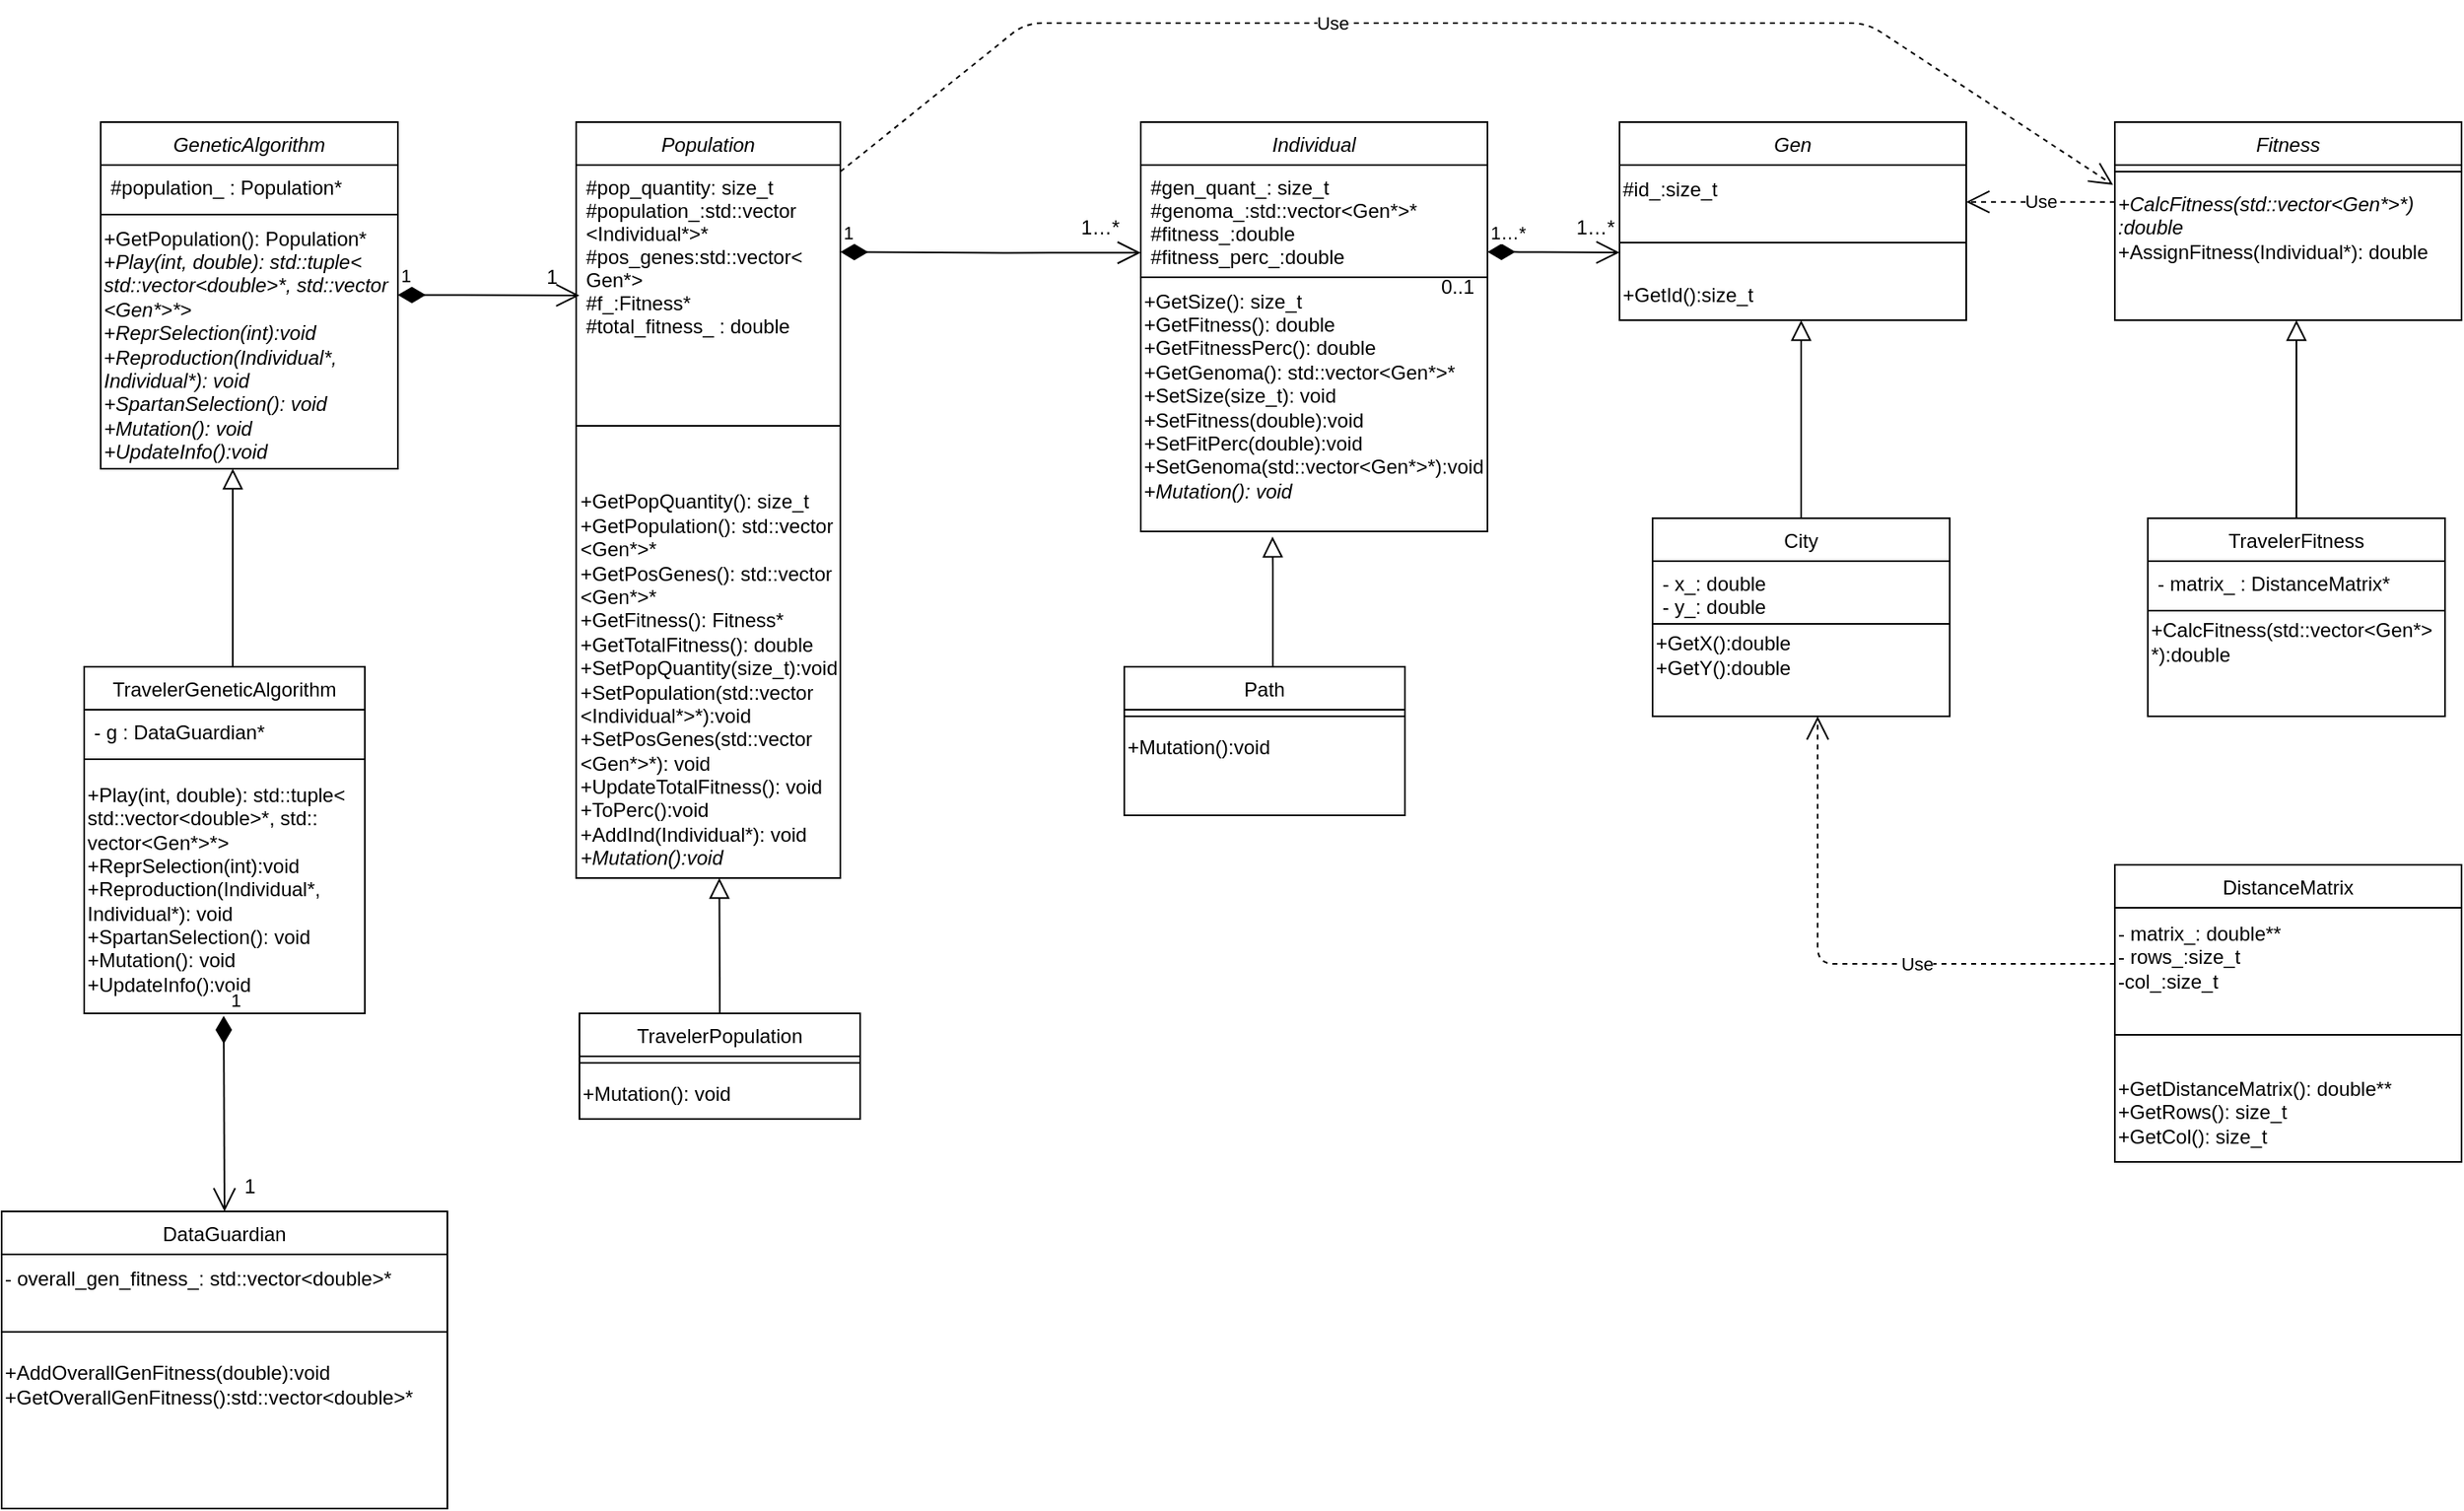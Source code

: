 <mxfile version="21.0.2" type="github"><diagram id="irWYna4MGM3BVQ0qNaCh" name="Page-1"><mxGraphModel dx="457" dy="768" grid="1" gridSize="30" guides="1" tooltips="1" connect="1" arrows="1" fold="1" page="1" pageScale="1" pageWidth="2000" pageHeight="2000" math="0" shadow="0"><root><mxCell id="WIyWlLk6GJQsqaUBKTNV-0"/><mxCell id="WIyWlLk6GJQsqaUBKTNV-1" parent="WIyWlLk6GJQsqaUBKTNV-0"/><mxCell id="zkfFHV4jXpPFQw0GAbJ--0" value="GeneticAlgorithm" style="swimlane;fontStyle=2;align=center;verticalAlign=top;childLayout=stackLayout;horizontal=1;startSize=26;horizontalStack=0;resizeParent=1;resizeLast=0;collapsible=1;marginBottom=0;rounded=0;shadow=0;strokeWidth=1;" parent="WIyWlLk6GJQsqaUBKTNV-1" vertex="1"><mxGeometry x="220" y="120" width="180" height="210" as="geometry"><mxRectangle x="230" y="140" width="160" height="26" as="alternateBounds"/></mxGeometry></mxCell><mxCell id="zkfFHV4jXpPFQw0GAbJ--1" value="#population_ : Population*" style="text;align=left;verticalAlign=top;spacingLeft=4;spacingRight=4;overflow=hidden;rotatable=0;points=[[0,0.5],[1,0.5]];portConstraint=eastwest;" parent="zkfFHV4jXpPFQw0GAbJ--0" vertex="1"><mxGeometry y="26" width="180" height="26" as="geometry"/></mxCell><mxCell id="zkfFHV4jXpPFQw0GAbJ--4" value="" style="line;html=1;strokeWidth=1;align=left;verticalAlign=middle;spacingTop=-1;spacingLeft=3;spacingRight=3;rotatable=0;labelPosition=right;points=[];portConstraint=eastwest;" parent="zkfFHV4jXpPFQw0GAbJ--0" vertex="1"><mxGeometry y="52" width="180" height="8" as="geometry"/></mxCell><mxCell id="zRdQilUmdR4zBB--I78h-110" value="+GetPopulation(): Population*&lt;br style=&quot;padding: 0px ; margin: 0px&quot;&gt;+&lt;i&gt;Play(int, double): std::tuple&amp;lt;&lt;br style=&quot;padding: 0px ; margin: 0px&quot;&gt;std::vector&amp;lt;double&amp;gt;*,&amp;nbsp;std::vector&lt;br&gt;&amp;lt;Gen*&amp;gt;*&amp;gt;&lt;/i&gt;&lt;br style=&quot;padding: 0px ; margin: 0px&quot;&gt;+&lt;i&gt;ReprSelection(int):void&lt;/i&gt;&lt;br style=&quot;padding: 0px ; margin: 0px&quot;&gt;+&lt;i&gt;Reproduction(Individual*,&amp;nbsp;&lt;/i&gt;&lt;i&gt;&lt;br style=&quot;padding: 0px ; margin: 0px&quot;&gt;&lt;span&gt;Individual*): void&lt;br&gt;+SpartanSelection(): void&lt;br&gt;+Mutation(): void&lt;br&gt;+UpdateInfo():void&lt;br&gt;&lt;/span&gt;&lt;/i&gt;" style="text;html=1;align=left;verticalAlign=middle;resizable=0;points=[];autosize=1;strokeColor=none;" parent="zkfFHV4jXpPFQw0GAbJ--0" vertex="1"><mxGeometry y="60" width="180" height="150" as="geometry"/></mxCell><mxCell id="zkfFHV4jXpPFQw0GAbJ--6" value="TravelerGeneticAlgorithm" style="swimlane;fontStyle=0;align=center;verticalAlign=top;childLayout=stackLayout;horizontal=1;startSize=26;horizontalStack=0;resizeParent=1;resizeLast=0;collapsible=1;marginBottom=0;rounded=0;shadow=0;strokeWidth=1;" parent="WIyWlLk6GJQsqaUBKTNV-1" vertex="1"><mxGeometry x="210" y="450" width="170" height="210" as="geometry"><mxRectangle x="130" y="380" width="160" height="26" as="alternateBounds"/></mxGeometry></mxCell><mxCell id="zkfFHV4jXpPFQw0GAbJ--7" value="- g : DataGuardian*" style="text;align=left;verticalAlign=top;spacingLeft=4;spacingRight=4;overflow=hidden;rotatable=0;points=[[0,0.5],[1,0.5]];portConstraint=eastwest;" parent="zkfFHV4jXpPFQw0GAbJ--6" vertex="1"><mxGeometry y="26" width="170" height="26" as="geometry"/></mxCell><mxCell id="zkfFHV4jXpPFQw0GAbJ--9" value="" style="line;html=1;strokeWidth=1;align=left;verticalAlign=middle;spacingTop=-1;spacingLeft=3;spacingRight=3;rotatable=0;labelPosition=right;points=[];portConstraint=eastwest;" parent="zkfFHV4jXpPFQw0GAbJ--6" vertex="1"><mxGeometry y="52" width="170" height="8" as="geometry"/></mxCell><mxCell id="zRdQilUmdR4zBB--I78h-111" value="+Play(int, double): std::tuple&amp;lt;&lt;br style=&quot;padding: 0px ; margin: 0px&quot;&gt;std::vector&amp;lt;double&amp;gt;*,&amp;nbsp;std::&lt;br&gt;vector&amp;lt;Gen*&amp;gt;*&amp;gt;&lt;br style=&quot;padding: 0px ; margin: 0px&quot;&gt;+&lt;span style=&quot;padding: 0px ; margin: 0px&quot;&gt;ReprSelection(int):void&lt;/span&gt;&lt;br style=&quot;padding: 0px ; margin: 0px&quot;&gt;+&lt;span style=&quot;padding: 0px ; margin: 0px&quot;&gt;Reproduction(Individual*,&amp;nbsp;&lt;/span&gt;&lt;span style=&quot;padding: 0px ; margin: 0px&quot;&gt;&lt;br style=&quot;padding: 0px ; margin: 0px&quot;&gt;Individual*): void&lt;br style=&quot;padding: 0px ; margin: 0px&quot;&gt;+SpartanSelection(): void&lt;br style=&quot;padding: 0px ; margin: 0px&quot;&gt;+Mutation(): void&lt;br style=&quot;padding: 0px ; margin: 0px&quot;&gt;+UpdateInfo():void&lt;/span&gt;" style="text;html=1;align=left;verticalAlign=middle;resizable=0;points=[];autosize=1;strokeColor=none;" parent="zkfFHV4jXpPFQw0GAbJ--6" vertex="1"><mxGeometry y="60" width="170" height="150" as="geometry"/></mxCell><mxCell id="zkfFHV4jXpPFQw0GAbJ--12" value="" style="endArrow=block;endSize=10;endFill=0;shadow=0;strokeWidth=1;rounded=0;edgeStyle=elbowEdgeStyle;elbow=vertical;" parent="WIyWlLk6GJQsqaUBKTNV-1" source="zkfFHV4jXpPFQw0GAbJ--6" edge="1"><mxGeometry width="160" relative="1" as="geometry"><mxPoint x="200" y="203" as="sourcePoint"/><mxPoint x="300" y="330" as="targetPoint"/><Array as="points"><mxPoint x="300" y="390"/></Array></mxGeometry></mxCell><mxCell id="zkfFHV4jXpPFQw0GAbJ--17" value="Population" style="swimlane;fontStyle=2;align=center;verticalAlign=top;childLayout=stackLayout;horizontal=1;startSize=26;horizontalStack=0;resizeParent=1;resizeLast=0;collapsible=1;marginBottom=0;rounded=0;shadow=0;strokeWidth=1;" parent="WIyWlLk6GJQsqaUBKTNV-1" vertex="1"><mxGeometry x="508" y="120" width="160" height="458" as="geometry"><mxRectangle x="550" y="140" width="160" height="26" as="alternateBounds"/></mxGeometry></mxCell><mxCell id="zkfFHV4jXpPFQw0GAbJ--18" value="#pop_quantity: size_t&#10;#population_:std::vector&#10;&lt;Individual*&gt;*&#10;#pos_genes:std::vector&lt;&#10;Gen*&gt;&#10;#f_:Fitness*&#10;#total_fitness_ : double" style="text;align=left;verticalAlign=top;spacingLeft=4;spacingRight=4;overflow=hidden;rotatable=0;points=[[0,0.5],[1,0.5]];portConstraint=eastwest;" parent="zkfFHV4jXpPFQw0GAbJ--17" vertex="1"><mxGeometry y="26" width="160" height="124" as="geometry"/></mxCell><mxCell id="zkfFHV4jXpPFQw0GAbJ--23" value="" style="line;html=1;strokeWidth=1;align=left;verticalAlign=middle;spacingTop=-1;spacingLeft=3;spacingRight=3;rotatable=0;labelPosition=right;points=[];portConstraint=eastwest;" parent="zkfFHV4jXpPFQw0GAbJ--17" vertex="1"><mxGeometry y="150" width="160" height="68" as="geometry"/></mxCell><mxCell id="zRdQilUmdR4zBB--I78h-113" value="&lt;div style=&quot;text-align: left&quot;&gt;&lt;span&gt;+GetPopQuantity(): size_t&lt;/span&gt;&lt;/div&gt;&lt;div style=&quot;text-align: left&quot;&gt;&lt;span&gt;+GetPopulation(): std::vector&lt;/span&gt;&lt;/div&gt;&lt;div style=&quot;text-align: left&quot;&gt;&lt;span&gt;&amp;lt;Gen*&amp;gt;*&lt;/span&gt;&lt;/div&gt;&lt;div style=&quot;text-align: left&quot;&gt;&lt;span&gt;+GetPosGenes(): std::vector&lt;/span&gt;&lt;/div&gt;&lt;div style=&quot;text-align: left&quot;&gt;&lt;span&gt;&amp;lt;Gen*&amp;gt;*&lt;/span&gt;&lt;/div&gt;&lt;div style=&quot;text-align: left&quot;&gt;&lt;span&gt;+GetFitness(): Fitness*&lt;/span&gt;&lt;/div&gt;&lt;div style=&quot;text-align: left&quot;&gt;&lt;span&gt;+GetTotalFitness(): double&lt;/span&gt;&lt;/div&gt;&lt;div style=&quot;text-align: left&quot;&gt;&lt;span&gt;+SetPopQuantity(size_t):void&lt;/span&gt;&lt;/div&gt;&lt;div style=&quot;text-align: left&quot;&gt;&lt;span&gt;+SetPopulation(std::vector&lt;/span&gt;&lt;/div&gt;&lt;div style=&quot;text-align: left&quot;&gt;&lt;span&gt;&amp;lt;Individual*&amp;gt;*):void&lt;/span&gt;&lt;/div&gt;&lt;div style=&quot;text-align: left&quot;&gt;&lt;span&gt;+SetPosGenes(std::vector&lt;/span&gt;&lt;/div&gt;&lt;div style=&quot;text-align: left&quot;&gt;&lt;span&gt;&amp;lt;Gen*&amp;gt;*): void&lt;/span&gt;&lt;/div&gt;&lt;div style=&quot;text-align: left&quot;&gt;&lt;span&gt;+UpdateTotalFitness(): void&lt;/span&gt;&lt;/div&gt;&lt;div style=&quot;text-align: left&quot;&gt;&lt;span&gt;+ToPerc():void&lt;/span&gt;&lt;/div&gt;&lt;div style=&quot;text-align: left&quot;&gt;&lt;span&gt;+AddInd(Individual*): void&lt;/span&gt;&lt;/div&gt;&lt;i&gt;&lt;div style=&quot;text-align: left&quot;&gt;&lt;i&gt;+Mutation():void&lt;/i&gt;&lt;/div&gt;&lt;/i&gt;" style="text;html=1;align=center;verticalAlign=middle;resizable=0;points=[];autosize=1;strokeColor=none;" parent="zkfFHV4jXpPFQw0GAbJ--17" vertex="1"><mxGeometry y="218" width="160" height="240" as="geometry"/></mxCell><mxCell id="zRdQilUmdR4zBB--I78h-115" value="TravelerPopulation" style="swimlane;fontStyle=0;align=center;verticalAlign=top;childLayout=stackLayout;horizontal=1;startSize=26;horizontalStack=0;resizeParent=1;resizeLast=0;collapsible=1;marginBottom=0;rounded=0;shadow=0;strokeWidth=1;" parent="WIyWlLk6GJQsqaUBKTNV-1" vertex="1"><mxGeometry x="510" y="660" width="170" height="64" as="geometry"><mxRectangle x="130" y="380" width="160" height="26" as="alternateBounds"/></mxGeometry></mxCell><mxCell id="zRdQilUmdR4zBB--I78h-117" value="" style="line;html=1;strokeWidth=1;align=left;verticalAlign=middle;spacingTop=-1;spacingLeft=3;spacingRight=3;rotatable=0;labelPosition=right;points=[];portConstraint=eastwest;" parent="zRdQilUmdR4zBB--I78h-115" vertex="1"><mxGeometry y="26" width="170" height="8" as="geometry"/></mxCell><mxCell id="zRdQilUmdR4zBB--I78h-118" value="+Mutation(): void" style="text;html=1;align=left;verticalAlign=middle;resizable=0;points=[];autosize=1;strokeColor=none;" parent="zRdQilUmdR4zBB--I78h-115" vertex="1"><mxGeometry y="34" width="170" height="30" as="geometry"/></mxCell><mxCell id="zRdQilUmdR4zBB--I78h-119" value="" style="endArrow=block;endSize=10;endFill=0;shadow=0;strokeWidth=1;rounded=0;edgeStyle=elbowEdgeStyle;elbow=vertical;" parent="WIyWlLk6GJQsqaUBKTNV-1" edge="1"><mxGeometry width="160" relative="1" as="geometry"><mxPoint x="595" y="638" as="sourcePoint"/><mxPoint x="594.71" y="578" as="targetPoint"/><Array as="points"><mxPoint x="595" y="660"/></Array></mxGeometry></mxCell><mxCell id="zRdQilUmdR4zBB--I78h-120" value="Individual" style="swimlane;fontStyle=2;align=center;verticalAlign=top;childLayout=stackLayout;horizontal=1;startSize=26;horizontalStack=0;resizeParent=1;resizeLast=0;collapsible=1;marginBottom=0;rounded=0;shadow=0;strokeWidth=1;" parent="WIyWlLk6GJQsqaUBKTNV-1" vertex="1"><mxGeometry x="850" y="120" width="210" height="248" as="geometry"><mxRectangle x="230" y="140" width="160" height="26" as="alternateBounds"/></mxGeometry></mxCell><mxCell id="zRdQilUmdR4zBB--I78h-121" value="#gen_quant_: size_t&#10;#genoma_:std::vector&lt;Gen*&gt;*&#10;#fitness_:double&#10;#fitness_perc_:double&#10;" style="text;align=left;verticalAlign=top;spacingLeft=4;spacingRight=4;overflow=hidden;rotatable=0;points=[[0,0.5],[1,0.5]];portConstraint=eastwest;" parent="zRdQilUmdR4zBB--I78h-120" vertex="1"><mxGeometry y="26" width="210" height="64" as="geometry"/></mxCell><mxCell id="zRdQilUmdR4zBB--I78h-122" value="" style="line;html=1;strokeWidth=1;align=left;verticalAlign=middle;spacingTop=-1;spacingLeft=3;spacingRight=3;rotatable=0;labelPosition=right;points=[];portConstraint=eastwest;" parent="zRdQilUmdR4zBB--I78h-120" vertex="1"><mxGeometry y="90" width="210" height="8" as="geometry"/></mxCell><mxCell id="zRdQilUmdR4zBB--I78h-123" value="+GetSize(): size_t&lt;br&gt;+GetFitness(): double&lt;br&gt;+GetFitnessPerc(): double&lt;br&gt;+GetGenoma(): std::vector&amp;lt;Gen*&amp;gt;*&lt;br&gt;+SetSize(size_t): void&lt;br&gt;+SetFitness(double):void&lt;br&gt;+SetFitPerc(double):void&lt;br&gt;+SetGenoma(std::vector&amp;lt;Gen*&amp;gt;*):void&lt;br&gt;+&lt;i&gt;Mutation(): void&lt;/i&gt;&lt;br style=&quot;padding: 0px ; margin: 0px&quot;&gt;&lt;i&gt;&lt;span&gt;&lt;br&gt;&lt;/span&gt;&lt;/i&gt;" style="text;html=1;align=left;verticalAlign=middle;resizable=0;points=[];autosize=1;strokeColor=none;" parent="zRdQilUmdR4zBB--I78h-120" vertex="1"><mxGeometry y="98" width="210" height="150" as="geometry"/></mxCell><mxCell id="zRdQilUmdR4zBB--I78h-124" value="Path" style="swimlane;fontStyle=0;align=center;verticalAlign=top;childLayout=stackLayout;horizontal=1;startSize=26;horizontalStack=0;resizeParent=1;resizeLast=0;collapsible=1;marginBottom=0;rounded=0;shadow=0;strokeWidth=1;" parent="WIyWlLk6GJQsqaUBKTNV-1" vertex="1"><mxGeometry x="840" y="450" width="170" height="90" as="geometry"><mxRectangle x="130" y="380" width="160" height="26" as="alternateBounds"/></mxGeometry></mxCell><mxCell id="zRdQilUmdR4zBB--I78h-126" value="" style="line;html=1;strokeWidth=1;align=left;verticalAlign=middle;spacingTop=-1;spacingLeft=3;spacingRight=3;rotatable=0;labelPosition=right;points=[];portConstraint=eastwest;" parent="zRdQilUmdR4zBB--I78h-124" vertex="1"><mxGeometry y="26" width="170" height="8" as="geometry"/></mxCell><mxCell id="zRdQilUmdR4zBB--I78h-127" value="+Mutation():void" style="text;html=1;align=left;verticalAlign=middle;resizable=0;points=[];autosize=1;strokeColor=none;" parent="zRdQilUmdR4zBB--I78h-124" vertex="1"><mxGeometry y="34" width="170" height="30" as="geometry"/></mxCell><mxCell id="zRdQilUmdR4zBB--I78h-128" value="" style="endArrow=block;endSize=10;endFill=0;shadow=0;strokeWidth=1;rounded=0;edgeStyle=elbowEdgeStyle;elbow=vertical;entryX=0.38;entryY=1.021;entryDx=0;entryDy=0;entryPerimeter=0;" parent="WIyWlLk6GJQsqaUBKTNV-1" source="zRdQilUmdR4zBB--I78h-124" target="zRdQilUmdR4zBB--I78h-123" edge="1"><mxGeometry width="160" relative="1" as="geometry"><mxPoint x="830" y="203" as="sourcePoint"/><mxPoint x="930" y="390" as="targetPoint"/><Array as="points"><mxPoint x="930" y="390"/></Array></mxGeometry></mxCell><mxCell id="zRdQilUmdR4zBB--I78h-129" value="0..1" style="resizable=0;align=left;verticalAlign=bottom;labelBackgroundColor=none;fontSize=12;" parent="WIyWlLk6GJQsqaUBKTNV-1" connectable="0" vertex="1"><mxGeometry x="1030" y="228.647" as="geometry"/></mxCell><mxCell id="zRdQilUmdR4zBB--I78h-130" value="Fitness" style="swimlane;fontStyle=2;align=center;verticalAlign=top;childLayout=stackLayout;horizontal=1;startSize=26;horizontalStack=0;resizeParent=1;resizeLast=0;collapsible=1;marginBottom=0;rounded=0;shadow=0;strokeWidth=1;" parent="WIyWlLk6GJQsqaUBKTNV-1" vertex="1"><mxGeometry x="1440" y="120" width="210" height="120" as="geometry"><mxRectangle x="230" y="140" width="160" height="26" as="alternateBounds"/></mxGeometry></mxCell><mxCell id="zRdQilUmdR4zBB--I78h-132" value="" style="line;html=1;strokeWidth=1;align=left;verticalAlign=middle;spacingTop=-1;spacingLeft=3;spacingRight=3;rotatable=0;labelPosition=right;points=[];portConstraint=eastwest;" parent="zRdQilUmdR4zBB--I78h-130" vertex="1"><mxGeometry y="26" width="210" height="8" as="geometry"/></mxCell><mxCell id="zRdQilUmdR4zBB--I78h-133" value="&lt;i&gt;+CalcFitness(std::vector&amp;lt;Gen*&amp;gt;*)&lt;br&gt;:double&lt;/i&gt;&lt;br&gt;+AssignFitness(Individual*): double" style="text;html=1;align=left;verticalAlign=middle;resizable=0;points=[];autosize=1;strokeColor=none;" parent="zRdQilUmdR4zBB--I78h-130" vertex="1"><mxGeometry y="34" width="210" height="60" as="geometry"/></mxCell><mxCell id="zRdQilUmdR4zBB--I78h-134" value="TravelerFitness" style="swimlane;fontStyle=0;align=center;verticalAlign=top;childLayout=stackLayout;horizontal=1;startSize=26;horizontalStack=0;resizeParent=1;resizeLast=0;collapsible=1;marginBottom=0;rounded=0;shadow=0;strokeWidth=1;" parent="WIyWlLk6GJQsqaUBKTNV-1" vertex="1"><mxGeometry x="1460" y="360" width="180" height="120" as="geometry"><mxRectangle x="130" y="380" width="160" height="26" as="alternateBounds"/></mxGeometry></mxCell><mxCell id="zRdQilUmdR4zBB--I78h-135" value="- matrix_ : DistanceMatrix*" style="text;align=left;verticalAlign=top;spacingLeft=4;spacingRight=4;overflow=hidden;rotatable=0;points=[[0,0.5],[1,0.5]];portConstraint=eastwest;" parent="zRdQilUmdR4zBB--I78h-134" vertex="1"><mxGeometry y="26" width="180" height="26" as="geometry"/></mxCell><mxCell id="zRdQilUmdR4zBB--I78h-136" value="" style="line;html=1;strokeWidth=1;align=left;verticalAlign=middle;spacingTop=-1;spacingLeft=3;spacingRight=3;rotatable=0;labelPosition=right;points=[];portConstraint=eastwest;" parent="zRdQilUmdR4zBB--I78h-134" vertex="1"><mxGeometry y="52" width="180" height="8" as="geometry"/></mxCell><mxCell id="zRdQilUmdR4zBB--I78h-137" value="+CalcFitness(std::vector&amp;lt;Gen*&amp;gt;&lt;br&gt;*):double" style="text;html=1;align=left;verticalAlign=middle;resizable=0;points=[];autosize=1;strokeColor=none;" parent="zRdQilUmdR4zBB--I78h-134" vertex="1"><mxGeometry y="60" width="180" height="30" as="geometry"/></mxCell><mxCell id="zRdQilUmdR4zBB--I78h-138" value="" style="endArrow=block;endSize=10;endFill=0;shadow=0;strokeWidth=1;rounded=0;edgeStyle=elbowEdgeStyle;elbow=vertical;" parent="WIyWlLk6GJQsqaUBKTNV-1" source="zRdQilUmdR4zBB--I78h-134" edge="1"><mxGeometry width="160" relative="1" as="geometry"><mxPoint x="1450" y="113" as="sourcePoint"/><mxPoint x="1550" y="240" as="targetPoint"/><Array as="points"><mxPoint x="1550" y="300"/></Array></mxGeometry></mxCell><mxCell id="zRdQilUmdR4zBB--I78h-140" value="Gen" style="swimlane;fontStyle=2;align=center;verticalAlign=top;childLayout=stackLayout;horizontal=1;startSize=26;horizontalStack=0;resizeParent=1;resizeLast=0;collapsible=1;marginBottom=0;rounded=0;shadow=0;strokeWidth=1;" parent="WIyWlLk6GJQsqaUBKTNV-1" vertex="1"><mxGeometry x="1140" y="120" width="210" height="120" as="geometry"><mxRectangle x="230" y="140" width="160" height="26" as="alternateBounds"/></mxGeometry></mxCell><mxCell id="zRdQilUmdR4zBB--I78h-148" value="#id_:size_t" style="text;html=1;align=left;verticalAlign=middle;resizable=0;points=[];autosize=1;strokeColor=none;" parent="zRdQilUmdR4zBB--I78h-140" vertex="1"><mxGeometry y="26" width="210" height="30" as="geometry"/></mxCell><mxCell id="zRdQilUmdR4zBB--I78h-141" value="" style="line;html=1;strokeWidth=1;align=left;verticalAlign=middle;spacingTop=-1;spacingLeft=3;spacingRight=3;rotatable=0;labelPosition=right;points=[];portConstraint=eastwest;" parent="zRdQilUmdR4zBB--I78h-140" vertex="1"><mxGeometry y="56" width="210" height="34" as="geometry"/></mxCell><mxCell id="zRdQilUmdR4zBB--I78h-142" value="+GetId():size_t" style="text;html=1;align=left;verticalAlign=middle;resizable=0;points=[];autosize=1;strokeColor=none;" parent="zRdQilUmdR4zBB--I78h-140" vertex="1"><mxGeometry y="90" width="210" height="30" as="geometry"/></mxCell><mxCell id="zRdQilUmdR4zBB--I78h-143" value="City" style="swimlane;fontStyle=0;align=center;verticalAlign=top;childLayout=stackLayout;horizontal=1;startSize=26;horizontalStack=0;resizeParent=1;resizeLast=0;collapsible=1;marginBottom=0;rounded=0;shadow=0;strokeWidth=1;" parent="WIyWlLk6GJQsqaUBKTNV-1" vertex="1"><mxGeometry x="1160" y="360" width="180" height="120" as="geometry"><mxRectangle x="130" y="380" width="160" height="26" as="alternateBounds"/></mxGeometry></mxCell><mxCell id="zRdQilUmdR4zBB--I78h-144" value="- x_: double&#10;- y_: double" style="text;align=left;verticalAlign=top;spacingLeft=4;spacingRight=4;overflow=hidden;rotatable=0;points=[[0,0.5],[1,0.5]];portConstraint=eastwest;" parent="zRdQilUmdR4zBB--I78h-143" vertex="1"><mxGeometry y="26" width="180" height="34" as="geometry"/></mxCell><mxCell id="zRdQilUmdR4zBB--I78h-145" value="" style="line;html=1;strokeWidth=1;align=left;verticalAlign=middle;spacingTop=-1;spacingLeft=3;spacingRight=3;rotatable=0;labelPosition=right;points=[];portConstraint=eastwest;" parent="zRdQilUmdR4zBB--I78h-143" vertex="1"><mxGeometry y="60" width="180" height="8" as="geometry"/></mxCell><mxCell id="zRdQilUmdR4zBB--I78h-146" value="+GetX():double&lt;br&gt;+GetY():double" style="text;html=1;align=left;verticalAlign=middle;resizable=0;points=[];autosize=1;strokeColor=none;" parent="zRdQilUmdR4zBB--I78h-143" vertex="1"><mxGeometry y="68" width="180" height="30" as="geometry"/></mxCell><mxCell id="zRdQilUmdR4zBB--I78h-147" value="" style="endArrow=block;endSize=10;endFill=0;shadow=0;strokeWidth=1;rounded=0;edgeStyle=elbowEdgeStyle;elbow=vertical;" parent="WIyWlLk6GJQsqaUBKTNV-1" source="zRdQilUmdR4zBB--I78h-143" edge="1"><mxGeometry width="160" relative="1" as="geometry"><mxPoint x="1150" y="113" as="sourcePoint"/><mxPoint x="1250" y="240" as="targetPoint"/><Array as="points"><mxPoint x="1250" y="300"/></Array></mxGeometry></mxCell><mxCell id="zRdQilUmdR4zBB--I78h-149" value="DistanceMatrix" style="swimlane;fontStyle=0;align=center;verticalAlign=top;childLayout=stackLayout;horizontal=1;startSize=26;horizontalStack=0;resizeParent=1;resizeLast=0;collapsible=1;marginBottom=0;rounded=0;shadow=0;strokeWidth=1;" parent="WIyWlLk6GJQsqaUBKTNV-1" vertex="1"><mxGeometry x="1440" y="570" width="210" height="180" as="geometry"><mxRectangle x="230" y="140" width="160" height="26" as="alternateBounds"/></mxGeometry></mxCell><mxCell id="zRdQilUmdR4zBB--I78h-150" value="- matrix_: double**&lt;br&gt;- rows_:size_t&lt;br&gt;-col_:size_t" style="text;html=1;align=left;verticalAlign=middle;resizable=0;points=[];autosize=1;strokeColor=none;" parent="zRdQilUmdR4zBB--I78h-149" vertex="1"><mxGeometry y="26" width="210" height="60" as="geometry"/></mxCell><mxCell id="zRdQilUmdR4zBB--I78h-151" value="" style="line;html=1;strokeWidth=1;align=left;verticalAlign=middle;spacingTop=-1;spacingLeft=3;spacingRight=3;rotatable=0;labelPosition=right;points=[];portConstraint=eastwest;" parent="zRdQilUmdR4zBB--I78h-149" vertex="1"><mxGeometry y="86" width="210" height="34" as="geometry"/></mxCell><mxCell id="zRdQilUmdR4zBB--I78h-152" value="+GetDistanceMatrix(): double**&lt;br&gt;+GetRows(): size_t&lt;br&gt;+GetCol(): size_t" style="text;html=1;align=left;verticalAlign=middle;resizable=0;points=[];autosize=1;strokeColor=none;" parent="zRdQilUmdR4zBB--I78h-149" vertex="1"><mxGeometry y="120" width="210" height="60" as="geometry"/></mxCell><mxCell id="zRdQilUmdR4zBB--I78h-153" value="DataGuardian" style="swimlane;fontStyle=0;align=center;verticalAlign=top;childLayout=stackLayout;horizontal=1;startSize=26;horizontalStack=0;resizeParent=1;resizeLast=0;collapsible=1;marginBottom=0;rounded=0;shadow=0;strokeWidth=1;" parent="WIyWlLk6GJQsqaUBKTNV-1" vertex="1"><mxGeometry x="160" y="780" width="270" height="180" as="geometry"><mxRectangle x="230" y="140" width="160" height="26" as="alternateBounds"/></mxGeometry></mxCell><mxCell id="zRdQilUmdR4zBB--I78h-154" value="- overall_gen_fitness_: std::vector&amp;lt;double&amp;gt;*" style="text;html=1;align=left;verticalAlign=middle;resizable=0;points=[];autosize=1;strokeColor=none;" parent="zRdQilUmdR4zBB--I78h-153" vertex="1"><mxGeometry y="26" width="270" height="30" as="geometry"/></mxCell><mxCell id="zRdQilUmdR4zBB--I78h-155" value="" style="line;html=1;strokeWidth=1;align=left;verticalAlign=middle;spacingTop=-1;spacingLeft=3;spacingRight=3;rotatable=0;labelPosition=right;points=[];portConstraint=eastwest;" parent="zRdQilUmdR4zBB--I78h-153" vertex="1"><mxGeometry y="56" width="270" height="34" as="geometry"/></mxCell><mxCell id="zRdQilUmdR4zBB--I78h-156" value="+AddOverallGenFitness(double):void&lt;br&gt;+GetOverallGenFitness():std::vector&amp;lt;double&amp;gt;*" style="text;html=1;align=left;verticalAlign=middle;resizable=0;points=[];autosize=1;strokeColor=none;" parent="zRdQilUmdR4zBB--I78h-153" vertex="1"><mxGeometry y="90" width="270" height="30" as="geometry"/></mxCell><mxCell id="zRdQilUmdR4zBB--I78h-157" value="1" style="endArrow=open;html=1;endSize=12;startArrow=diamondThin;startSize=14;startFill=1;edgeStyle=orthogonalEdgeStyle;align=left;verticalAlign=bottom;" parent="WIyWlLk6GJQsqaUBKTNV-1" edge="1"><mxGeometry x="-1" y="3" relative="1" as="geometry"><mxPoint x="400" y="224.71" as="sourcePoint"/><mxPoint x="510" y="225" as="targetPoint"/><Array as="points"><mxPoint x="430" y="224.71"/><mxPoint x="430" y="224.71"/></Array></mxGeometry></mxCell><mxCell id="zRdQilUmdR4zBB--I78h-158" value="1" style="text;html=1;resizable=0;autosize=1;align=center;verticalAlign=middle;points=[];fillColor=none;strokeColor=none;rounded=0;" parent="WIyWlLk6GJQsqaUBKTNV-1" vertex="1"><mxGeometry x="478" y="198.65" width="30" height="30" as="geometry"/></mxCell><mxCell id="zRdQilUmdR4zBB--I78h-159" value="1" style="endArrow=open;html=1;endSize=12;startArrow=diamondThin;startSize=14;startFill=1;edgeStyle=orthogonalEdgeStyle;align=left;verticalAlign=bottom;entryX=0;entryY=0.83;entryDx=0;entryDy=0;entryPerimeter=0;" parent="WIyWlLk6GJQsqaUBKTNV-1" target="zRdQilUmdR4zBB--I78h-121" edge="1"><mxGeometry x="-1" y="3" relative="1" as="geometry"><mxPoint x="668" y="198.65" as="sourcePoint"/><mxPoint x="828" y="198.65" as="targetPoint"/></mxGeometry></mxCell><mxCell id="zRdQilUmdR4zBB--I78h-160" value="1…*" style="text;html=1;resizable=0;autosize=1;align=center;verticalAlign=middle;points=[];fillColor=none;strokeColor=none;rounded=0;" parent="WIyWlLk6GJQsqaUBKTNV-1" vertex="1"><mxGeometry x="810" y="168.65" width="30" height="30" as="geometry"/></mxCell><mxCell id="zRdQilUmdR4zBB--I78h-161" value="1…*" style="endArrow=open;html=1;endSize=12;startArrow=diamondThin;startSize=14;startFill=1;edgeStyle=orthogonalEdgeStyle;align=left;verticalAlign=bottom;" parent="WIyWlLk6GJQsqaUBKTNV-1" edge="1"><mxGeometry x="-1" y="3" relative="1" as="geometry"><mxPoint x="1060" y="198.65" as="sourcePoint"/><mxPoint x="1140" y="199" as="targetPoint"/><Array as="points"><mxPoint x="1083" y="199"/><mxPoint x="1105" y="199"/></Array></mxGeometry></mxCell><mxCell id="zRdQilUmdR4zBB--I78h-163" value="1…*" style="text;html=1;resizable=0;autosize=1;align=center;verticalAlign=middle;points=[];fillColor=none;strokeColor=none;rounded=0;" parent="WIyWlLk6GJQsqaUBKTNV-1" vertex="1"><mxGeometry x="1110" y="168.65" width="30" height="30" as="geometry"/></mxCell><mxCell id="zRdQilUmdR4zBB--I78h-164" value="Use" style="endArrow=open;endSize=12;dashed=1;html=1;entryX=1;entryY=0.744;entryDx=0;entryDy=0;entryPerimeter=0;" parent="WIyWlLk6GJQsqaUBKTNV-1" target="zRdQilUmdR4zBB--I78h-148" edge="1"><mxGeometry width="160" relative="1" as="geometry"><mxPoint x="1440" y="168.32" as="sourcePoint"/><mxPoint x="1360" y="168.32" as="targetPoint"/></mxGeometry></mxCell><mxCell id="zRdQilUmdR4zBB--I78h-165" value="Use" style="endArrow=open;endSize=12;dashed=1;html=1;exitX=0;exitY=0.567;exitDx=0;exitDy=0;exitPerimeter=0;" parent="WIyWlLk6GJQsqaUBKTNV-1" source="zRdQilUmdR4zBB--I78h-150" edge="1"><mxGeometry x="-0.273" width="160" relative="1" as="geometry"><mxPoint x="1350" y="600" as="sourcePoint"/><mxPoint x="1260" y="480" as="targetPoint"/><Array as="points"><mxPoint x="1260" y="630"/></Array><mxPoint as="offset"/></mxGeometry></mxCell><mxCell id="zRdQilUmdR4zBB--I78h-167" value="Use" style="endArrow=open;endSize=12;dashed=1;html=1;entryX=-0.005;entryY=0.067;entryDx=0;entryDy=0;entryPerimeter=0;" parent="WIyWlLk6GJQsqaUBKTNV-1" target="zRdQilUmdR4zBB--I78h-133" edge="1"><mxGeometry x="-0.208" width="160" relative="1" as="geometry"><mxPoint x="668" y="150.0" as="sourcePoint"/><mxPoint x="1410" y="60" as="targetPoint"/><Array as="points"><mxPoint x="780" y="60"/><mxPoint x="1110" y="60"/><mxPoint x="1290" y="60"/></Array><mxPoint as="offset"/></mxGeometry></mxCell><mxCell id="zRdQilUmdR4zBB--I78h-169" value="1" style="endArrow=open;html=1;endSize=12;startArrow=diamondThin;startSize=14;startFill=1;edgeStyle=orthogonalEdgeStyle;align=left;verticalAlign=bottom;entryX=0.5;entryY=0;entryDx=0;entryDy=0;" parent="WIyWlLk6GJQsqaUBKTNV-1" target="zRdQilUmdR4zBB--I78h-153" edge="1"><mxGeometry x="-1" y="3" relative="1" as="geometry"><mxPoint x="294.5" y="661.5" as="sourcePoint"/><mxPoint x="294.5" y="750" as="targetPoint"/><Array as="points"/></mxGeometry></mxCell><mxCell id="zRdQilUmdR4zBB--I78h-171" value="1" style="text;html=1;resizable=0;autosize=1;align=center;verticalAlign=middle;points=[];fillColor=none;strokeColor=none;rounded=0;" parent="WIyWlLk6GJQsqaUBKTNV-1" vertex="1"><mxGeometry x="295" y="750" width="30" height="30" as="geometry"/></mxCell></root></mxGraphModel></diagram></mxfile>
